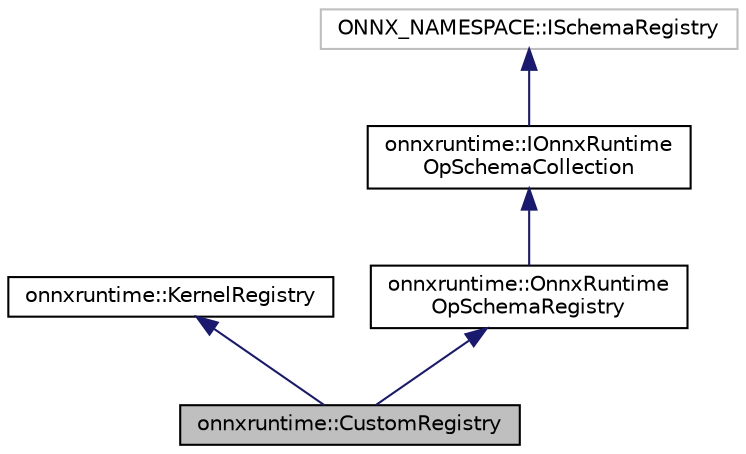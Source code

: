 digraph "onnxruntime::CustomRegistry"
{
  edge [fontname="Helvetica",fontsize="10",labelfontname="Helvetica",labelfontsize="10"];
  node [fontname="Helvetica",fontsize="10",shape=record];
  Node5 [label="onnxruntime::CustomRegistry",height=0.2,width=0.4,color="black", fillcolor="grey75", style="filled", fontcolor="black"];
  Node6 -> Node5 [dir="back",color="midnightblue",fontsize="10",style="solid",fontname="Helvetica"];
  Node6 [label="onnxruntime::KernelRegistry",height=0.2,width=0.4,color="black", fillcolor="white", style="filled",URL="$classonnxruntime_1_1KernelRegistry.html"];
  Node7 -> Node5 [dir="back",color="midnightblue",fontsize="10",style="solid",fontname="Helvetica"];
  Node7 [label="onnxruntime::OnnxRuntime\lOpSchemaRegistry",height=0.2,width=0.4,color="black", fillcolor="white", style="filled",URL="$classonnxruntime_1_1OnnxRuntimeOpSchemaRegistry.html"];
  Node8 -> Node7 [dir="back",color="midnightblue",fontsize="10",style="solid",fontname="Helvetica"];
  Node8 [label="onnxruntime::IOnnxRuntime\lOpSchemaCollection",height=0.2,width=0.4,color="black", fillcolor="white", style="filled",URL="$classonnxruntime_1_1IOnnxRuntimeOpSchemaCollection.html"];
  Node9 -> Node8 [dir="back",color="midnightblue",fontsize="10",style="solid",fontname="Helvetica"];
  Node9 [label="ONNX_NAMESPACE::ISchemaRegistry",height=0.2,width=0.4,color="grey75", fillcolor="white", style="filled"];
}
